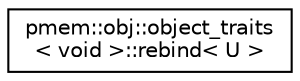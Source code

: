 digraph "Graphical Class Hierarchy"
{
  edge [fontname="Helvetica",fontsize="10",labelfontname="Helvetica",labelfontsize="10"];
  node [fontname="Helvetica",fontsize="10",shape=record];
  rankdir="LR";
  Node1 [label="pmem::obj::object_traits\l\< void \>::rebind\< U \>",height=0.2,width=0.4,color="black", fillcolor="white", style="filled",URL="$structpmem_1_1obj_1_1object__traits_3_01void_01_4_1_1rebind.html",tooltip="Rebind to a different type. "];
}
